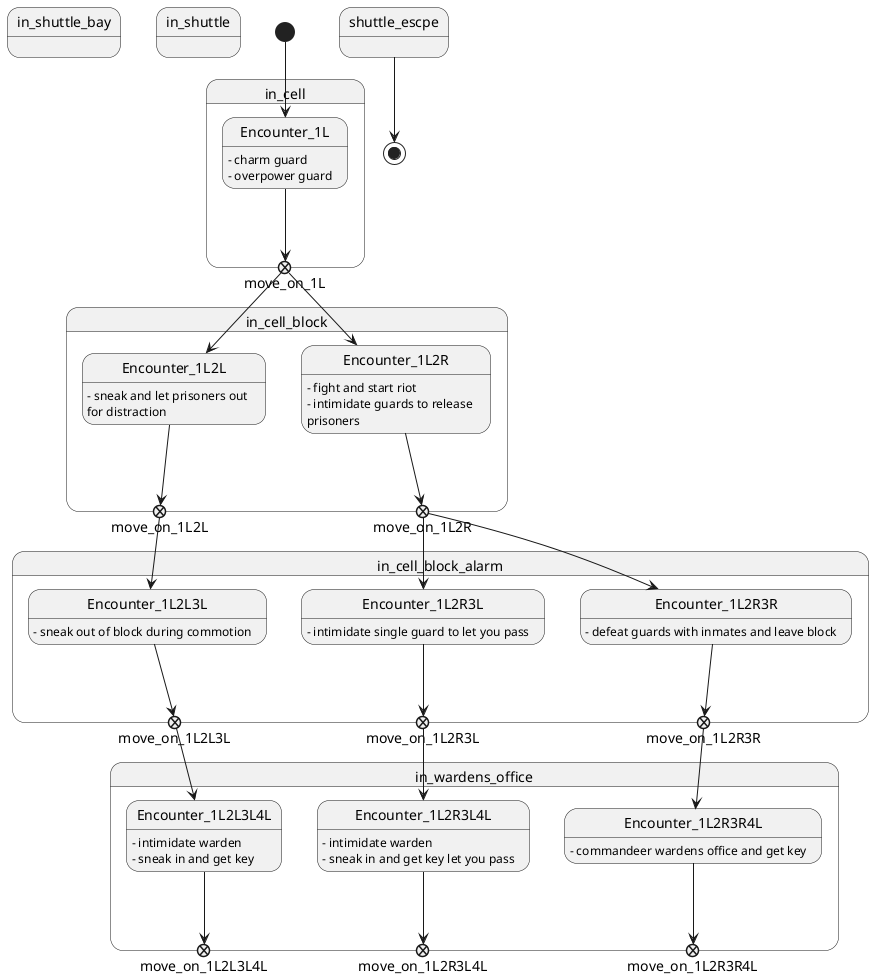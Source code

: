 @startuml Game Story BST
state in_cell {
    state Encounter_1L
    Encounter_1L : - charm guard
    Encounter_1L : - overpower guard
    Encounter_1L --> move_on_1L <<exitPoint>>
}

state in_cell_block {
    state Encounter_1L2L
    Encounter_1L2L : - sneak and let prisoners out \nfor distraction
    Encounter_1L2L --> move_on_1L2L <<exitPoint>>
    
    state Encounter_1L2R
    Encounter_1L2R : - fight and start riot
    Encounter_1L2R : - intimidate guards to release \nprisoners
    Encounter_1L2R --> move_on_1L2R <<exitPoint>>
}

state in_cell_block_alarm {
    state Encounter_1L2L3L
    Encounter_1L2L3L : - sneak out of block during commotion
    Encounter_1L2L3L --> move_on_1L2L3L <<exitpoint>>
    
    state Encounter_1L2R3L
    Encounter_1L2R3L : - intimidate single guard to let you pass
    Encounter_1L2R3L --> move_on_1L2R3L <<exitpoint>>
    
    state Encounter_1L2R3R
    Encounter_1L2R3R : - defeat guards with inmates and leave block
    Encounter_1L2R3R --> move_on_1L2R3R <<exitpoint>>
}

state in_wardens_office {
    state Encounter_1L2L3L4L
    Encounter_1L2L3L4L : - intimidate warden
    Encounter_1L2L3L4L : - sneak in and get key
    Encounter_1L2L3L4L --> move_on_1L2L3L4L <<exitpoint>>\

    state Encounter_1L2R3L4L
    Encounter_1L2R3L4L : - intimidate warden
    Encounter_1L2R3L4L : - sneak in and get key let you pass
    Encounter_1L2R3L4L --> move_on_1L2R3L4L <<exitpoint>>

    state Encounter_1L2R3R4L
    Encounter_1L2R3R4L : - commandeer wardens office and get key
    Encounter_1L2R3R4L --> move_on_1L2R3R4L <<exitpoint>>
}

state in_shuttle_bay {

}

state in_shuttle {
    
}

[*] --> Encounter_1L
move_on_1L --> Encounter_1L2L
move_on_1L --> Encounter_1L2R
move_on_1L2L --> Encounter_1L2L3L
move_on_1L2R --> Encounter_1L2R3R
move_on_1L2R --> Encounter_1L2R3L
move_on_1L2L3L --> Encounter_1L2L3L4L
move_on_1L2R3L --> Encounter_1L2R3L4L
move_on_1L2R3R --> Encounter_1L2R3R4L
shuttle_escpe --> [*]
@enduml